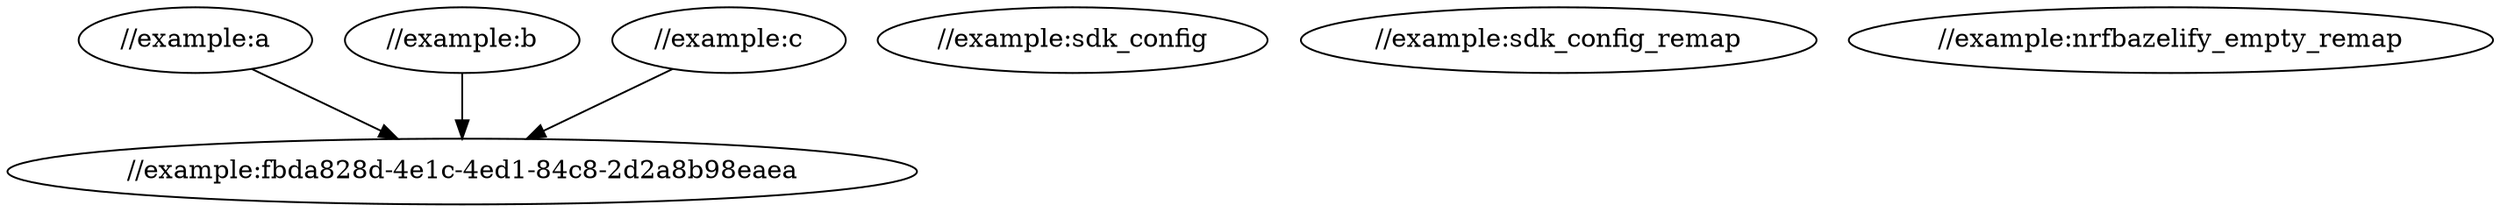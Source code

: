 strict digraph Dependencies {
// Node definitions.
"//example:a";
"//example:b";
"//example:c";
"//example:sdk_config";
"//example:sdk_config_remap";
"//example:nrfbazelify_empty_remap";
"//example:fbda828d-4e1c-4ed1-84c8-2d2a8b98eaea";

// Edge definitions.
"//example:a" -> "//example:fbda828d-4e1c-4ed1-84c8-2d2a8b98eaea";
"//example:b" -> "//example:fbda828d-4e1c-4ed1-84c8-2d2a8b98eaea";
"//example:c" -> "//example:fbda828d-4e1c-4ed1-84c8-2d2a8b98eaea";
}